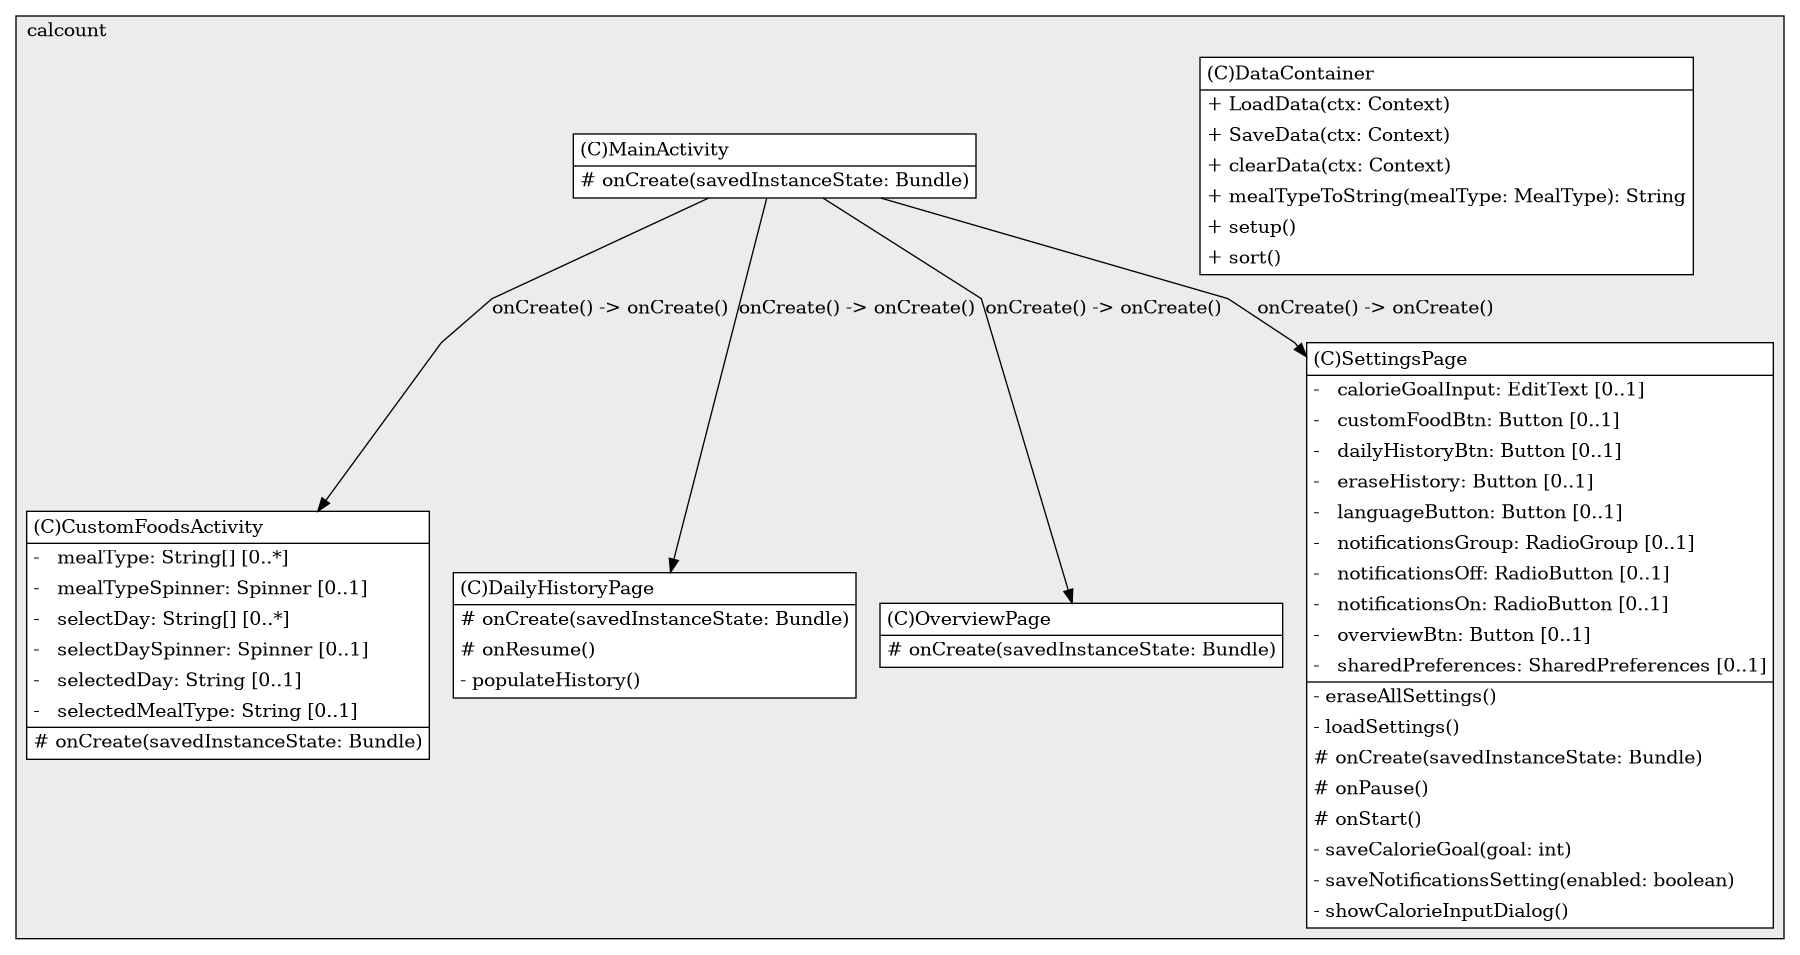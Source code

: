@startuml

/' diagram meta data start
config=StructureConfiguration;
{
  "projectClassification": {
    "searchMode": "OpenProject", // OpenProject, AllProjects
    "includedProjects": "",
    "pathEndKeywords": "*.impl",
    "isClientPath": "",
    "isClientName": "",
    "isTestPath": "",
    "isTestName": "",
    "isMappingPath": "",
    "isMappingName": "",
    "isDataAccessPath": "",
    "isDataAccessName": "",
    "isDataStructurePath": "",
    "isDataStructureName": "",
    "isInterfaceStructuresPath": "",
    "isInterfaceStructuresName": "",
    "isEntryPointPath": "",
    "isEntryPointName": "",
    "treatFinalFieldsAsMandatory": false
  },
  "graphRestriction": {
    "classPackageExcludeFilter": "",
    "classPackageIncludeFilter": "",
    "classNameExcludeFilter": "",
    "classNameIncludeFilter": "",
    "methodNameExcludeFilter": "",
    "methodNameIncludeFilter": "",
    "removeByInheritance": "", // inheritance/annotation based filtering is done in a second step
    "removeByAnnotation": "",
    "removeByClassPackage": "", // cleanup the graph after inheritance/annotation based filtering is done
    "removeByClassName": "",
    "cutMappings": false,
    "cutEnum": false,
    "cutTests": false,
    "cutClient": false,
    "cutDataAccess": false,
    "cutInterfaceStructures": false,
    "cutDataStructures": false,
    "cutGetterAndSetter": false,
    "cutConstructors": false
  },
  "graphTraversal": {
    "forwardDepth": 3,
    "backwardDepth": 3,
    "classPackageExcludeFilter": "",
    "classPackageIncludeFilter": "",
    "classNameExcludeFilter": "",
    "classNameIncludeFilter": "",
    "methodNameExcludeFilter": "",
    "methodNameIncludeFilter": "",
    "hideMappings": false,
    "hideDataStructures": false,
    "hidePrivateMethods": true,
    "hideInterfaceCalls": true, // indirection: implementation -> interface (is hidden) -> implementation
    "onlyShowApplicationEntryPoints": false, // root node is included
    "useMethodCallsForStructureDiagram": "ForwardOnly" // ForwardOnly, BothDirections, No
  },
  "details": {
    "aggregation": "GroupByClass", // ByClass, GroupByClass, None
    "showClassGenericTypes": true,
    "showMethods": true,
    "showMethodParameterNames": true,
    "showMethodParameterTypes": true,
    "showMethodReturnType": true,
    "showPackageLevels": 2,
    "showDetailedClassStructure": true
  },
  "rootClass": "macromasters.calcount.MainActivity",
  "extensionCallbackMethod": "" // qualified.class.name#methodName - signature: public static String method(String)
}
diagram meta data end '/



digraph g {
    rankdir="TB"
    splines=polyline
    

'nodes 
subgraph cluster_180125183 { 
   	label=calcount
	labeljust=l
	fillcolor="#ececec"
	style=filled
   
   CustomFoodsActivity2075058378[
	label=<<TABLE BORDER="1" CELLBORDER="0" CELLPADDING="4" CELLSPACING="0">
<TR><TD ALIGN="LEFT" >(C)CustomFoodsActivity</TD></TR>
<HR/>
<TR><TD ALIGN="LEFT" >-   mealType: String[] [0..*]</TD></TR>
<TR><TD ALIGN="LEFT" >-   mealTypeSpinner: Spinner [0..1]</TD></TR>
<TR><TD ALIGN="LEFT" >-   selectDay: String[] [0..*]</TD></TR>
<TR><TD ALIGN="LEFT" >-   selectDaySpinner: Spinner [0..1]</TD></TR>
<TR><TD ALIGN="LEFT" >-   selectedDay: String [0..1]</TD></TR>
<TR><TD ALIGN="LEFT" >-   selectedMealType: String [0..1]</TD></TR>
<HR/>
<TR><TD ALIGN="LEFT" ># onCreate(savedInstanceState: Bundle)</TD></TR>
</TABLE>>
	style=filled
	margin=0
	shape=plaintext
	fillcolor="#FFFFFF"
];

DailyHistoryPage2075058378[
	label=<<TABLE BORDER="1" CELLBORDER="0" CELLPADDING="4" CELLSPACING="0">
<TR><TD ALIGN="LEFT" >(C)DailyHistoryPage</TD></TR>
<HR/>
<TR><TD ALIGN="LEFT" ># onCreate(savedInstanceState: Bundle)</TD></TR>
<TR><TD ALIGN="LEFT" ># onResume()</TD></TR>
<TR><TD ALIGN="LEFT" >- populateHistory()</TD></TR>
</TABLE>>
	style=filled
	margin=0
	shape=plaintext
	fillcolor="#FFFFFF"
];

DataContainer2075058378[
	label=<<TABLE BORDER="1" CELLBORDER="0" CELLPADDING="4" CELLSPACING="0">
<TR><TD ALIGN="LEFT" >(C)DataContainer</TD></TR>
<HR/>
<TR><TD ALIGN="LEFT" >+ LoadData(ctx: Context)</TD></TR>
<TR><TD ALIGN="LEFT" >+ SaveData(ctx: Context)</TD></TR>
<TR><TD ALIGN="LEFT" >+ clearData(ctx: Context)</TD></TR>
<TR><TD ALIGN="LEFT" >+ mealTypeToString(mealType: MealType): String</TD></TR>
<TR><TD ALIGN="LEFT" >+ setup()</TD></TR>
<TR><TD ALIGN="LEFT" >+ sort()</TD></TR>
</TABLE>>
	style=filled
	margin=0
	shape=plaintext
	fillcolor="#FFFFFF"
];

MainActivity2075058378[
	label=<<TABLE BORDER="1" CELLBORDER="0" CELLPADDING="4" CELLSPACING="0">
<TR><TD ALIGN="LEFT" >(C)MainActivity</TD></TR>
<HR/>
<TR><TD ALIGN="LEFT" ># onCreate(savedInstanceState: Bundle)</TD></TR>
</TABLE>>
	style=filled
	margin=0
	shape=plaintext
	fillcolor="#FFFFFF"
];

OverviewPage2075058378[
	label=<<TABLE BORDER="1" CELLBORDER="0" CELLPADDING="4" CELLSPACING="0">
<TR><TD ALIGN="LEFT" >(C)OverviewPage</TD></TR>
<HR/>
<TR><TD ALIGN="LEFT" ># onCreate(savedInstanceState: Bundle)</TD></TR>
</TABLE>>
	style=filled
	margin=0
	shape=plaintext
	fillcolor="#FFFFFF"
];

SettingsPage2075058378[
	label=<<TABLE BORDER="1" CELLBORDER="0" CELLPADDING="4" CELLSPACING="0">
<TR><TD ALIGN="LEFT" >(C)SettingsPage</TD></TR>
<HR/>
<TR><TD ALIGN="LEFT" >-   calorieGoalInput: EditText [0..1]</TD></TR>
<TR><TD ALIGN="LEFT" >-   customFoodBtn: Button [0..1]</TD></TR>
<TR><TD ALIGN="LEFT" >-   dailyHistoryBtn: Button [0..1]</TD></TR>
<TR><TD ALIGN="LEFT" >-   eraseHistory: Button [0..1]</TD></TR>
<TR><TD ALIGN="LEFT" >-   languageButton: Button [0..1]</TD></TR>
<TR><TD ALIGN="LEFT" >-   notificationsGroup: RadioGroup [0..1]</TD></TR>
<TR><TD ALIGN="LEFT" >-   notificationsOff: RadioButton [0..1]</TD></TR>
<TR><TD ALIGN="LEFT" >-   notificationsOn: RadioButton [0..1]</TD></TR>
<TR><TD ALIGN="LEFT" >-   overviewBtn: Button [0..1]</TD></TR>
<TR><TD ALIGN="LEFT" >-   sharedPreferences: SharedPreferences [0..1]</TD></TR>
<HR/>
<TR><TD ALIGN="LEFT" >- eraseAllSettings()</TD></TR>
<TR><TD ALIGN="LEFT" >- loadSettings()</TD></TR>
<TR><TD ALIGN="LEFT" ># onCreate(savedInstanceState: Bundle)</TD></TR>
<TR><TD ALIGN="LEFT" ># onPause()</TD></TR>
<TR><TD ALIGN="LEFT" ># onStart()</TD></TR>
<TR><TD ALIGN="LEFT" >- saveCalorieGoal(goal: int)</TD></TR>
<TR><TD ALIGN="LEFT" >- saveNotificationsSetting(enabled: boolean)</TD></TR>
<TR><TD ALIGN="LEFT" >- showCalorieInputDialog()</TD></TR>
</TABLE>>
	style=filled
	margin=0
	shape=plaintext
	fillcolor="#FFFFFF"
];
} 

'edges    
MainActivity2075058378 -> CustomFoodsActivity2075058378[label="onCreate() -> onCreate()"];
MainActivity2075058378 -> DailyHistoryPage2075058378[label="onCreate() -> onCreate()"];
MainActivity2075058378 -> OverviewPage2075058378[label="onCreate() -> onCreate()"];
MainActivity2075058378 -> SettingsPage2075058378[label="onCreate() -> onCreate()"];
    
}
@enduml